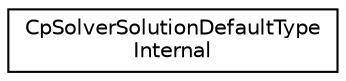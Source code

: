 digraph "Graphical Class Hierarchy"
{
 // LATEX_PDF_SIZE
  edge [fontname="Helvetica",fontsize="10",labelfontname="Helvetica",labelfontsize="10"];
  node [fontname="Helvetica",fontsize="10",shape=record];
  rankdir="LR";
  Node0 [label="CpSolverSolutionDefaultType\lInternal",height=0.2,width=0.4,color="black", fillcolor="white", style="filled",URL="$structoperations__research_1_1sat_1_1_cp_solver_solution_default_type_internal.html",tooltip=" "];
}
